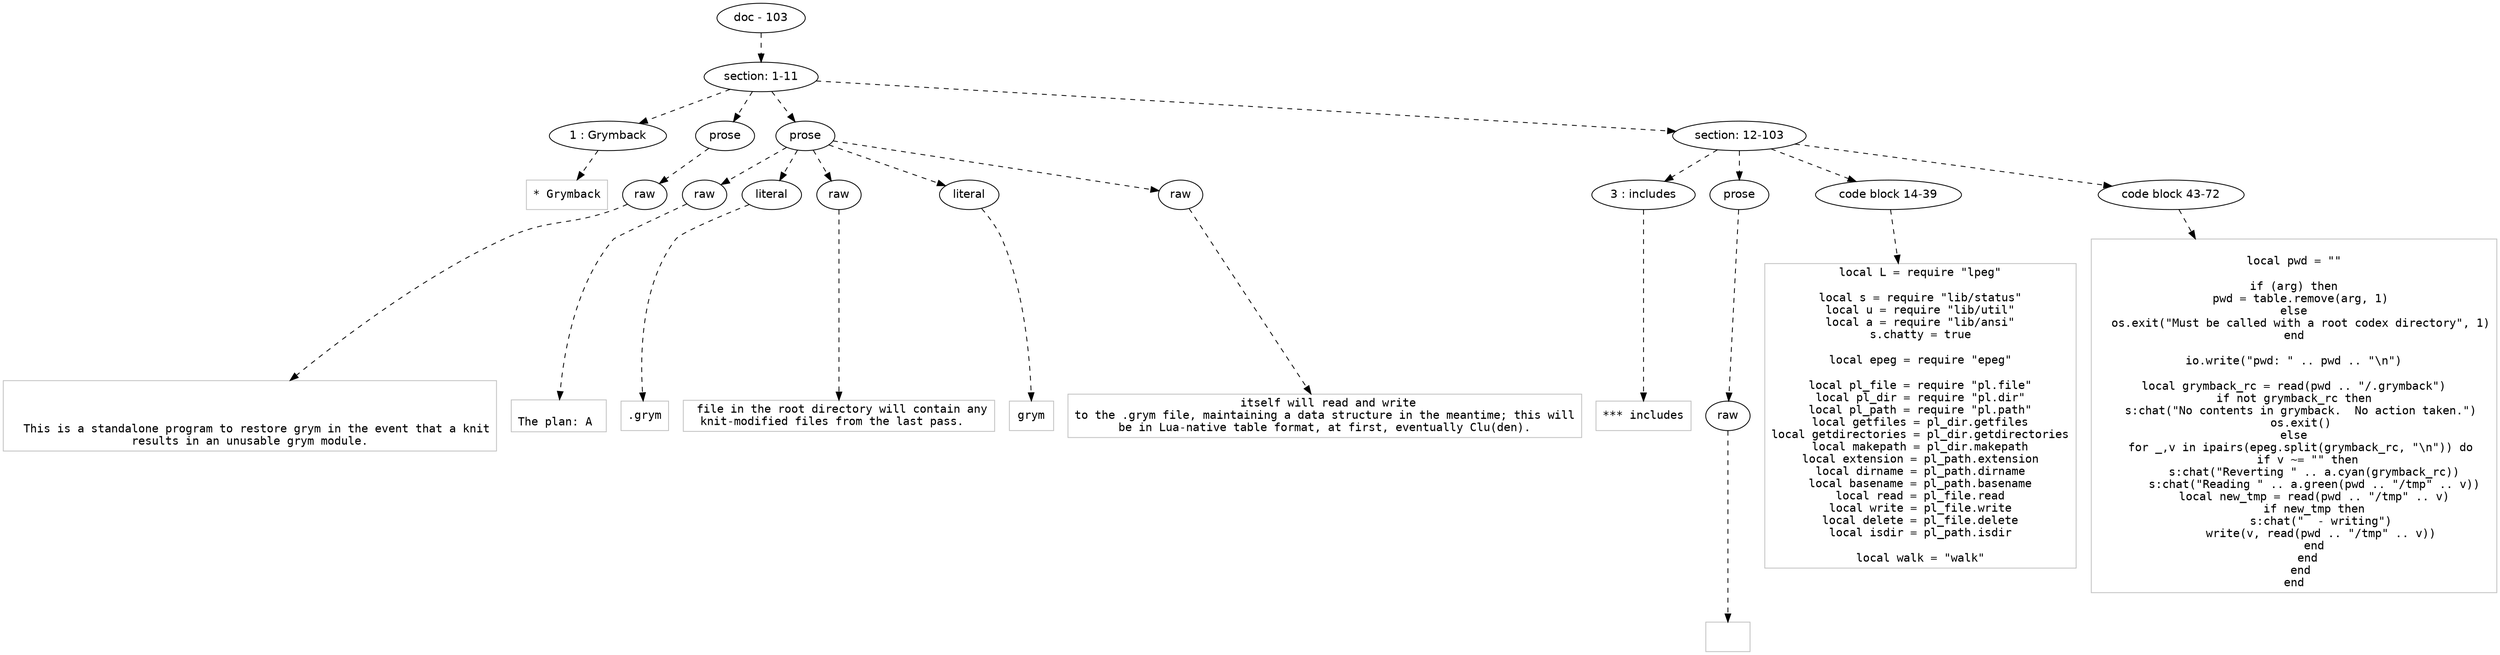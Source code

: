 digraph hierarchy {

node [fontname=Helvetica]
edge [style=dashed]

doc_0 [label="doc - 103"]


doc_0 -> { section_1}
{rank=same; section_1}

section_1 [label="section: 1-11"]


section_1 -> { header_2 prose_3 prose_4 section_5}
{rank=same; header_2 prose_3 prose_4 section_5}

header_2 [label="1 : Grymback"]

prose_3 [label="prose"]

prose_4 [label="prose"]

section_5 [label="section: 12-103"]


header_2 -> leaf_6
leaf_6  [color=Gray,shape=rectangle,fontname=Inconsolata,label="* Grymback"]
prose_3 -> { raw_7}
{rank=same; raw_7}

raw_7 [label="raw"]


raw_7 -> leaf_8
leaf_8  [color=Gray,shape=rectangle,fontname=Inconsolata,label="


  This is a standalone program to restore grym in the event that a knit
results in an unusable grym module.
"]
prose_4 -> { raw_9 literal_10 raw_11 literal_12 raw_13}
{rank=same; raw_9 literal_10 raw_11 literal_12 raw_13}

raw_9 [label="raw"]

literal_10 [label="literal"]

raw_11 [label="raw"]

literal_12 [label="literal"]

raw_13 [label="raw"]


raw_9 -> leaf_14
leaf_14  [color=Gray,shape=rectangle,fontname=Inconsolata,label="
The plan: A "]
literal_10 -> leaf_15
leaf_15  [color=Gray,shape=rectangle,fontname=Inconsolata,label=".grym"]
raw_11 -> leaf_16
leaf_16  [color=Gray,shape=rectangle,fontname=Inconsolata,label=" file in the root directory will contain any
knit-modified files from the last pass.  "]
literal_12 -> leaf_17
leaf_17  [color=Gray,shape=rectangle,fontname=Inconsolata,label="grym"]
raw_13 -> leaf_18
leaf_18  [color=Gray,shape=rectangle,fontname=Inconsolata,label=" itself will read and write
to the .grym file, maintaining a data structure in the meantime; this will
be in Lua-native table format, at first, eventually Clu(den).
"]
section_5 -> { header_19 prose_20 codeblock_21 codeblock_22}
{rank=same; header_19 prose_20 codeblock_21 codeblock_22}

header_19 [label="3 : includes"]

prose_20 [label="prose"]

codeblock_21 [label="code block 14-39"]

codeblock_22 [label="code block 43-72"]


header_19 -> leaf_23
leaf_23  [color=Gray,shape=rectangle,fontname=Inconsolata,label="*** includes"]
prose_20 -> { raw_24}
{rank=same; raw_24}

raw_24 [label="raw"]


raw_24 -> leaf_25
leaf_25  [color=Gray,shape=rectangle,fontname=Inconsolata,label="
"]
codeblock_21 -> leaf_26
leaf_26  [color=Gray,shape=rectangle,fontname=Inconsolata,label="local L = require \"lpeg\"

local s = require \"lib/status\"
local u = require \"lib/util\"
local a = require \"lib/ansi\"
s.chatty = true

local epeg = require \"epeg\"

local pl_file = require \"pl.file\"
local pl_dir = require \"pl.dir\"
local pl_path = require \"pl.path\"
local getfiles = pl_dir.getfiles
local getdirectories = pl_dir.getdirectories
local makepath = pl_dir.makepath
local extension = pl_path.extension
local dirname = pl_path.dirname
local basename = pl_path.basename
local read = pl_file.read
local write = pl_file.write
local delete = pl_file.delete
local isdir = pl_path.isdir

local walk = \"walk\""]
codeblock_22 -> leaf_27
leaf_27  [color=Gray,shape=rectangle,fontname=Inconsolata,label="
local pwd = \"\"

if (arg) then
  pwd = table.remove(arg, 1)
else
  os.exit(\"Must be called with a root codex directory\", 1)
end

io.write(\"pwd: \" .. pwd .. \"\\n\")

local grymback_rc = read(pwd .. \"/.grymback\")
if not grymback_rc then
  s:chat(\"No contents in grymback.  No action taken.\")
  os.exit()
else
  for _,v in ipairs(epeg.split(grymback_rc, \"\\n\")) do
    if v ~= \"\" then
      s:chat(\"Reverting \" .. a.cyan(grymback_rc))
      s:chat(\"Reading \" .. a.green(pwd .. \"/tmp\" .. v))
      local new_tmp = read(pwd .. \"/tmp\" .. v)
      if new_tmp then
        s:chat(\"  - writing\")
        write(v, read(pwd .. \"/tmp\" .. v))
      end
    end
  end
end"]

}
